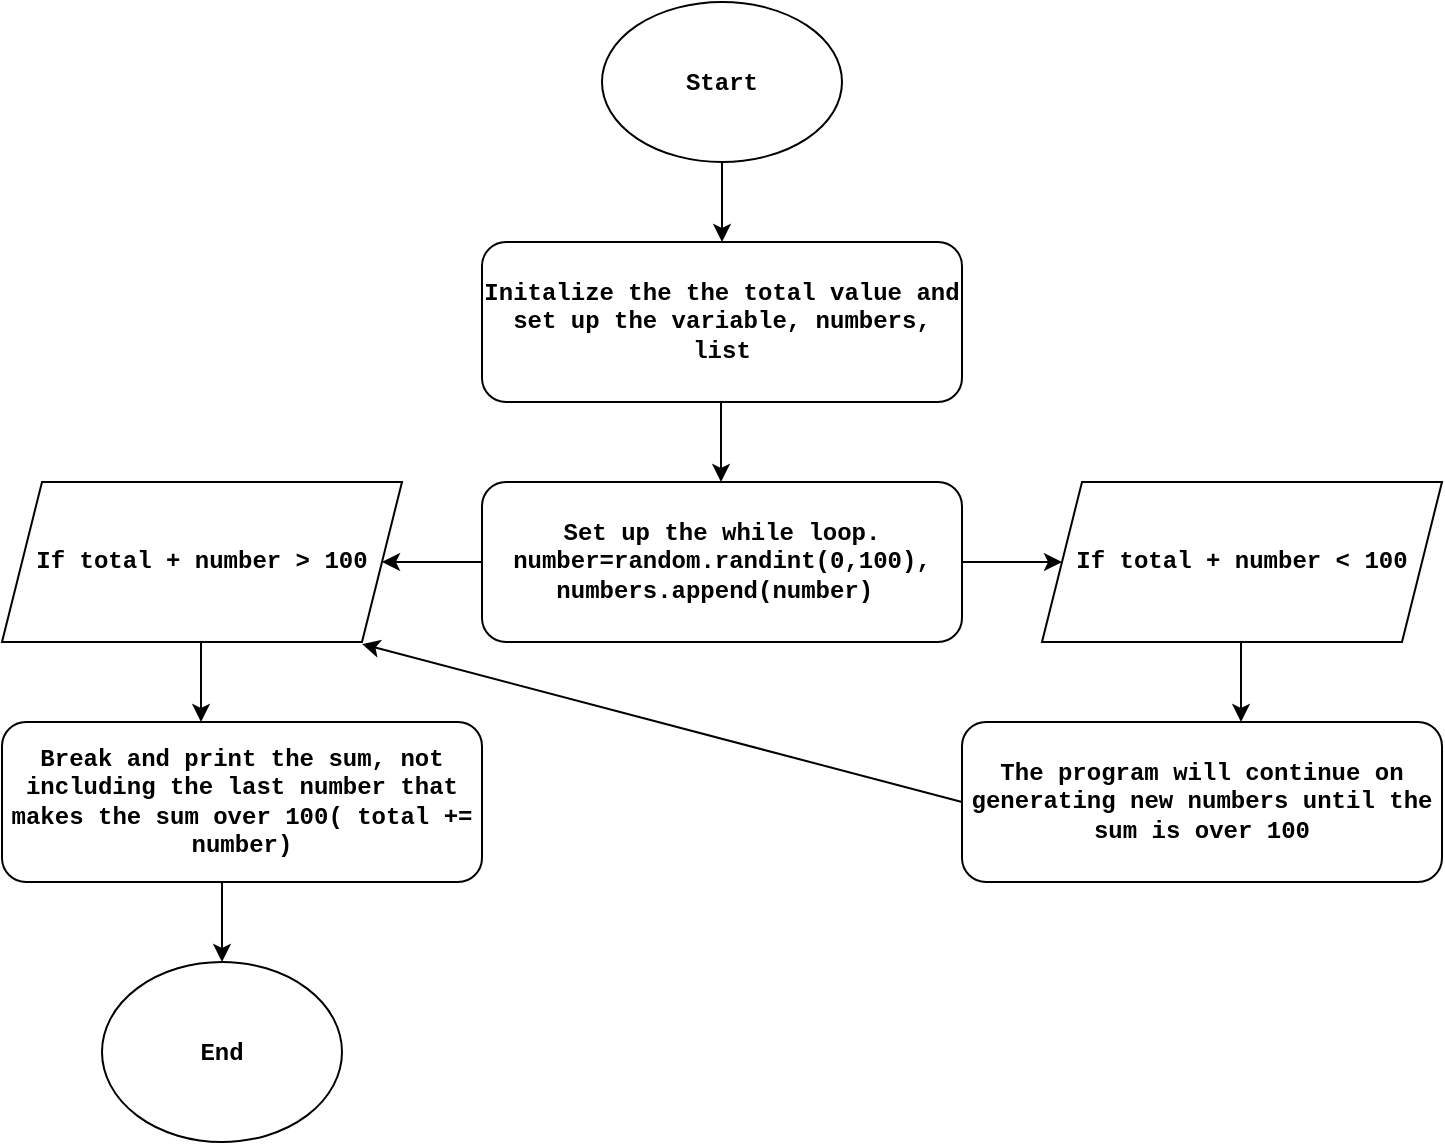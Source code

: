 <mxfile>
    <diagram id="FigdttET8nqlk6Ii5_yV" name="Page-1">
        <mxGraphModel dx="1426" dy="475" grid="1" gridSize="10" guides="1" tooltips="1" connect="1" arrows="1" fold="1" page="1" pageScale="1" pageWidth="850" pageHeight="1100" math="0" shadow="0">
            <root>
                <mxCell id="0"/>
                <mxCell id="1" parent="0"/>
                <mxCell id="2" value="&lt;h4&gt;&lt;font face=&quot;Courier New&quot;&gt;Start&lt;/font&gt;&lt;/h4&gt;" style="ellipse;whiteSpace=wrap;html=1;" vertex="1" parent="1">
                    <mxGeometry x="230" width="120" height="80" as="geometry"/>
                </mxCell>
                <mxCell id="3" value="" style="endArrow=classic;html=1;fontFamily=Courier New;exitX=0.5;exitY=1;exitDx=0;exitDy=0;" edge="1" parent="1" source="2">
                    <mxGeometry width="50" height="50" relative="1" as="geometry">
                        <mxPoint x="265" y="130" as="sourcePoint"/>
                        <mxPoint x="290" y="120" as="targetPoint"/>
                    </mxGeometry>
                </mxCell>
                <mxCell id="4" value="&lt;h4&gt;Initalize the the total value and set up the variable, numbers, list&lt;/h4&gt;" style="rounded=1;whiteSpace=wrap;html=1;fontFamily=Courier New;" vertex="1" parent="1">
                    <mxGeometry x="170" y="120" width="240" height="80" as="geometry"/>
                </mxCell>
                <mxCell id="6" value="" style="endArrow=classic;html=1;fontFamily=Courier New;exitX=0.5;exitY=1;exitDx=0;exitDy=0;" edge="1" parent="1">
                    <mxGeometry width="50" height="50" relative="1" as="geometry">
                        <mxPoint x="289.5" y="200" as="sourcePoint"/>
                        <mxPoint x="289.5" y="240" as="targetPoint"/>
                    </mxGeometry>
                </mxCell>
                <mxCell id="8" value="&lt;h4&gt;Set up the while loop. number=random.randint(0,100), numbers.append(number)&amp;nbsp;&lt;/h4&gt;" style="rounded=1;whiteSpace=wrap;html=1;fontFamily=Courier New;" vertex="1" parent="1">
                    <mxGeometry x="170" y="240" width="240" height="80" as="geometry"/>
                </mxCell>
                <mxCell id="9" value="" style="endArrow=classic;html=1;fontFamily=Courier New;exitX=0;exitY=0.5;exitDx=0;exitDy=0;" edge="1" parent="1" source="8">
                    <mxGeometry width="50" height="50" relative="1" as="geometry">
                        <mxPoint x="110" y="310" as="sourcePoint"/>
                        <mxPoint x="120" y="280" as="targetPoint"/>
                    </mxGeometry>
                </mxCell>
                <mxCell id="10" value="" style="endArrow=classic;html=1;fontFamily=Courier New;" edge="1" parent="1">
                    <mxGeometry width="50" height="50" relative="1" as="geometry">
                        <mxPoint x="410" y="280" as="sourcePoint"/>
                        <mxPoint x="460" y="280" as="targetPoint"/>
                    </mxGeometry>
                </mxCell>
                <mxCell id="11" value="&lt;h4&gt;If total + number &amp;gt; 100&lt;/h4&gt;" style="shape=parallelogram;perimeter=parallelogramPerimeter;whiteSpace=wrap;html=1;fixedSize=1;fontFamily=Courier New;" vertex="1" parent="1">
                    <mxGeometry x="-70" y="240" width="200" height="80" as="geometry"/>
                </mxCell>
                <mxCell id="12" value="&lt;h4&gt;If total + number &amp;lt; 100&lt;/h4&gt;" style="shape=parallelogram;perimeter=parallelogramPerimeter;whiteSpace=wrap;html=1;fixedSize=1;fontFamily=Courier New;" vertex="1" parent="1">
                    <mxGeometry x="450" y="240" width="200" height="80" as="geometry"/>
                </mxCell>
                <mxCell id="14" value="" style="endArrow=classic;html=1;fontFamily=Courier New;exitX=0.5;exitY=1;exitDx=0;exitDy=0;" edge="1" parent="1">
                    <mxGeometry width="50" height="50" relative="1" as="geometry">
                        <mxPoint x="29.5" y="320" as="sourcePoint"/>
                        <mxPoint x="29.5" y="360" as="targetPoint"/>
                    </mxGeometry>
                </mxCell>
                <mxCell id="15" value="" style="endArrow=classic;html=1;fontFamily=Courier New;exitX=0.5;exitY=1;exitDx=0;exitDy=0;" edge="1" parent="1">
                    <mxGeometry width="50" height="50" relative="1" as="geometry">
                        <mxPoint x="549.5" y="320" as="sourcePoint"/>
                        <mxPoint x="549.5" y="360" as="targetPoint"/>
                    </mxGeometry>
                </mxCell>
                <mxCell id="16" value="&lt;h4&gt;Break and print the sum, not including the last number that makes the sum over 100( total += number)&lt;/h4&gt;" style="rounded=1;whiteSpace=wrap;html=1;fontFamily=Courier New;" vertex="1" parent="1">
                    <mxGeometry x="-70" y="360" width="240" height="80" as="geometry"/>
                </mxCell>
                <mxCell id="17" value="&lt;h4&gt;The program will continue on generating new numbers until the sum is over 100&lt;/h4&gt;" style="rounded=1;whiteSpace=wrap;html=1;fontFamily=Courier New;" vertex="1" parent="1">
                    <mxGeometry x="410" y="360" width="240" height="80" as="geometry"/>
                </mxCell>
                <mxCell id="18" value="" style="endArrow=classic;html=1;fontFamily=Courier New;exitX=0;exitY=0.5;exitDx=0;exitDy=0;entryX=0.9;entryY=1.013;entryDx=0;entryDy=0;entryPerimeter=0;" edge="1" parent="1" source="17" target="11">
                    <mxGeometry width="50" height="50" relative="1" as="geometry">
                        <mxPoint x="270" y="380" as="sourcePoint"/>
                        <mxPoint x="320" y="330" as="targetPoint"/>
                    </mxGeometry>
                </mxCell>
                <mxCell id="19" value="" style="endArrow=classic;html=1;fontFamily=Courier New;exitX=0.5;exitY=1;exitDx=0;exitDy=0;" edge="1" parent="1">
                    <mxGeometry width="50" height="50" relative="1" as="geometry">
                        <mxPoint x="40" y="440" as="sourcePoint"/>
                        <mxPoint x="40" y="480" as="targetPoint"/>
                    </mxGeometry>
                </mxCell>
                <mxCell id="21" value="&lt;h4&gt;&lt;font face=&quot;Courier New&quot;&gt;End&lt;/font&gt;&lt;/h4&gt;" style="ellipse;whiteSpace=wrap;html=1;" vertex="1" parent="1">
                    <mxGeometry x="-20" y="480" width="120" height="90" as="geometry"/>
                </mxCell>
            </root>
        </mxGraphModel>
    </diagram>
</mxfile>